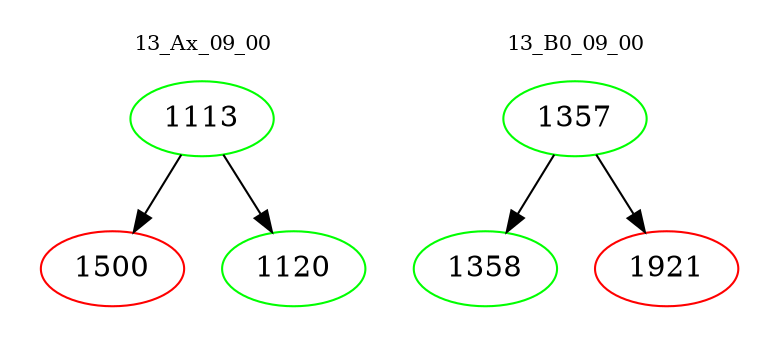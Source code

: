 digraph{
subgraph cluster_0 {
color = white
label = "13_Ax_09_00";
fontsize=10;
T0_1113 [label="1113", color="green"]
T0_1113 -> T0_1500 [color="black"]
T0_1500 [label="1500", color="red"]
T0_1113 -> T0_1120 [color="black"]
T0_1120 [label="1120", color="green"]
}
subgraph cluster_1 {
color = white
label = "13_B0_09_00";
fontsize=10;
T1_1357 [label="1357", color="green"]
T1_1357 -> T1_1358 [color="black"]
T1_1358 [label="1358", color="green"]
T1_1357 -> T1_1921 [color="black"]
T1_1921 [label="1921", color="red"]
}
}
